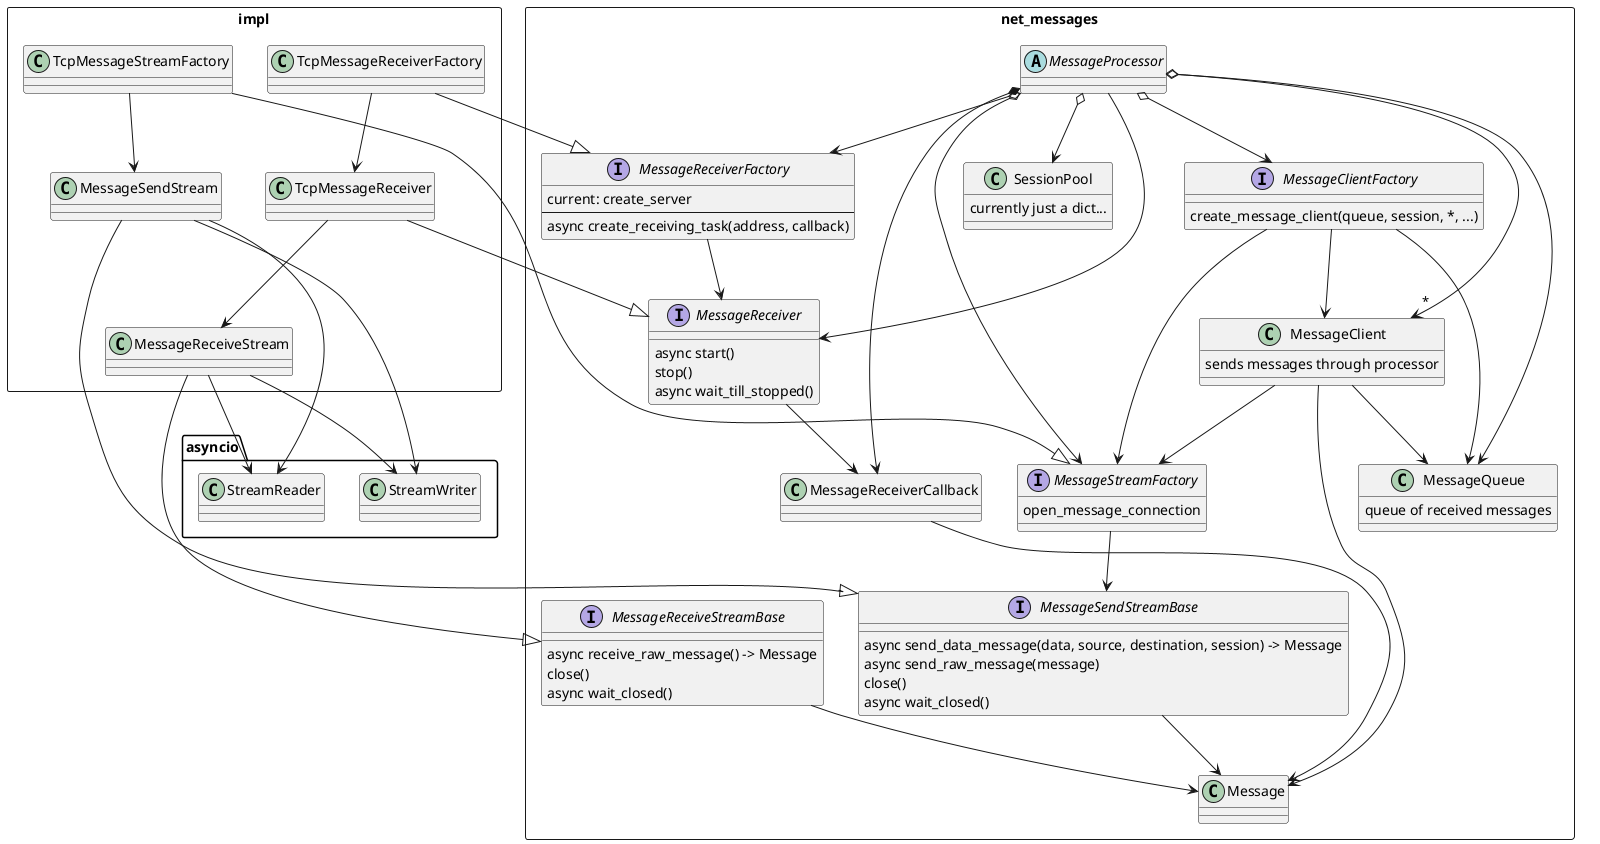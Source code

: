 @startuml



rectangle "net_messages"{
  'class MessageData << (D,lightblue) >>
  class MessageClient{
    sends messages through processor
  }

  interface MessageReceiver{
    async start()
    stop()
    async wait_till_stopped()
  }
  class MessageReceiverCallback
  abstract MessageProcessor
  
  'interface IMessage
  class Message

  class SessionPool{
    currently just a dict...
  }
  class MessageQueue{
    queue of received messages
  }

  interface MessageStreamFactory{
    open_message_connection
  }
  interface MessageReceiverFactory{
    current: create_server
    --
    async create_receiving_task(address, callback)
  }
  interface MessageClientFactory{
    create_message_client(queue, session, *, ...)
  }
  interface MessageSendStreamBase{
    async send_data_message(data, source, destination, session) -> Message
    async send_raw_message(message)
    close()
    async wait_closed()
  }
  interface MessageReceiveStreamBase{
    async receive_raw_message() -> Message
    close()
    async wait_closed()
  }
}

'Message --|> IMessage

MessageClientFactory --> MessageStreamFactory
MessageClientFactory --> MessageQueue
MessageClientFactory --> MessageClient

MessageClient --> Message
MessageClient --> MessageStreamFactory
MessageClient --> MessageQueue
'MessageClient --> MessageData

MessageProcessor o--> MessageReceiverFactory
MessageProcessor o--> MessageStreamFactory
MessageProcessor o--> MessageClientFactory
MessageProcessor o--> SessionPool
MessageProcessor o--> MessageQueue
MessageProcessor o--> "*" MessageClient
MessageProcessor --> MessageReceiver
MessageProcessor *--> MessageReceiverCallback

MessageReceiverCallback --> Message

MessageReceiverFactory --> MessageReceiver

MessageReceiver --> MessageReceiverCallback

MessageStreamFactory --> MessageSendStreamBase

MessageSendStreamBase --> Message
MessageReceiveStreamBase --> Message


class asyncio.StreamReader
class asyncio.StreamWriter

rectangle impl {
  'TcpMessageSender --|> MessageStream
  TcpMessageReceiver --|> MessageReceiver
  TcpMessageStreamFactory --|> MessageStreamFactory
  TcpMessageReceiverFactory --|> MessageReceiverFactory

  MessageSendStream --|> MessageSendStreamBase
  MessageReceiveStream --|> MessageReceiveStreamBase

  TcpMessageReceiverFactory --> TcpMessageReceiver
  TcpMessageReceiver --> MessageReceiveStream

  TcpMessageStreamFactory --> MessageSendStream

  MessageSendStream --> asyncio.StreamReader
  MessageSendStream --> asyncio.StreamWriter
  MessageReceiveStream --> asyncio.StreamReader
  MessageReceiveStream --> asyncio.StreamWriter

  
}

@enduml
